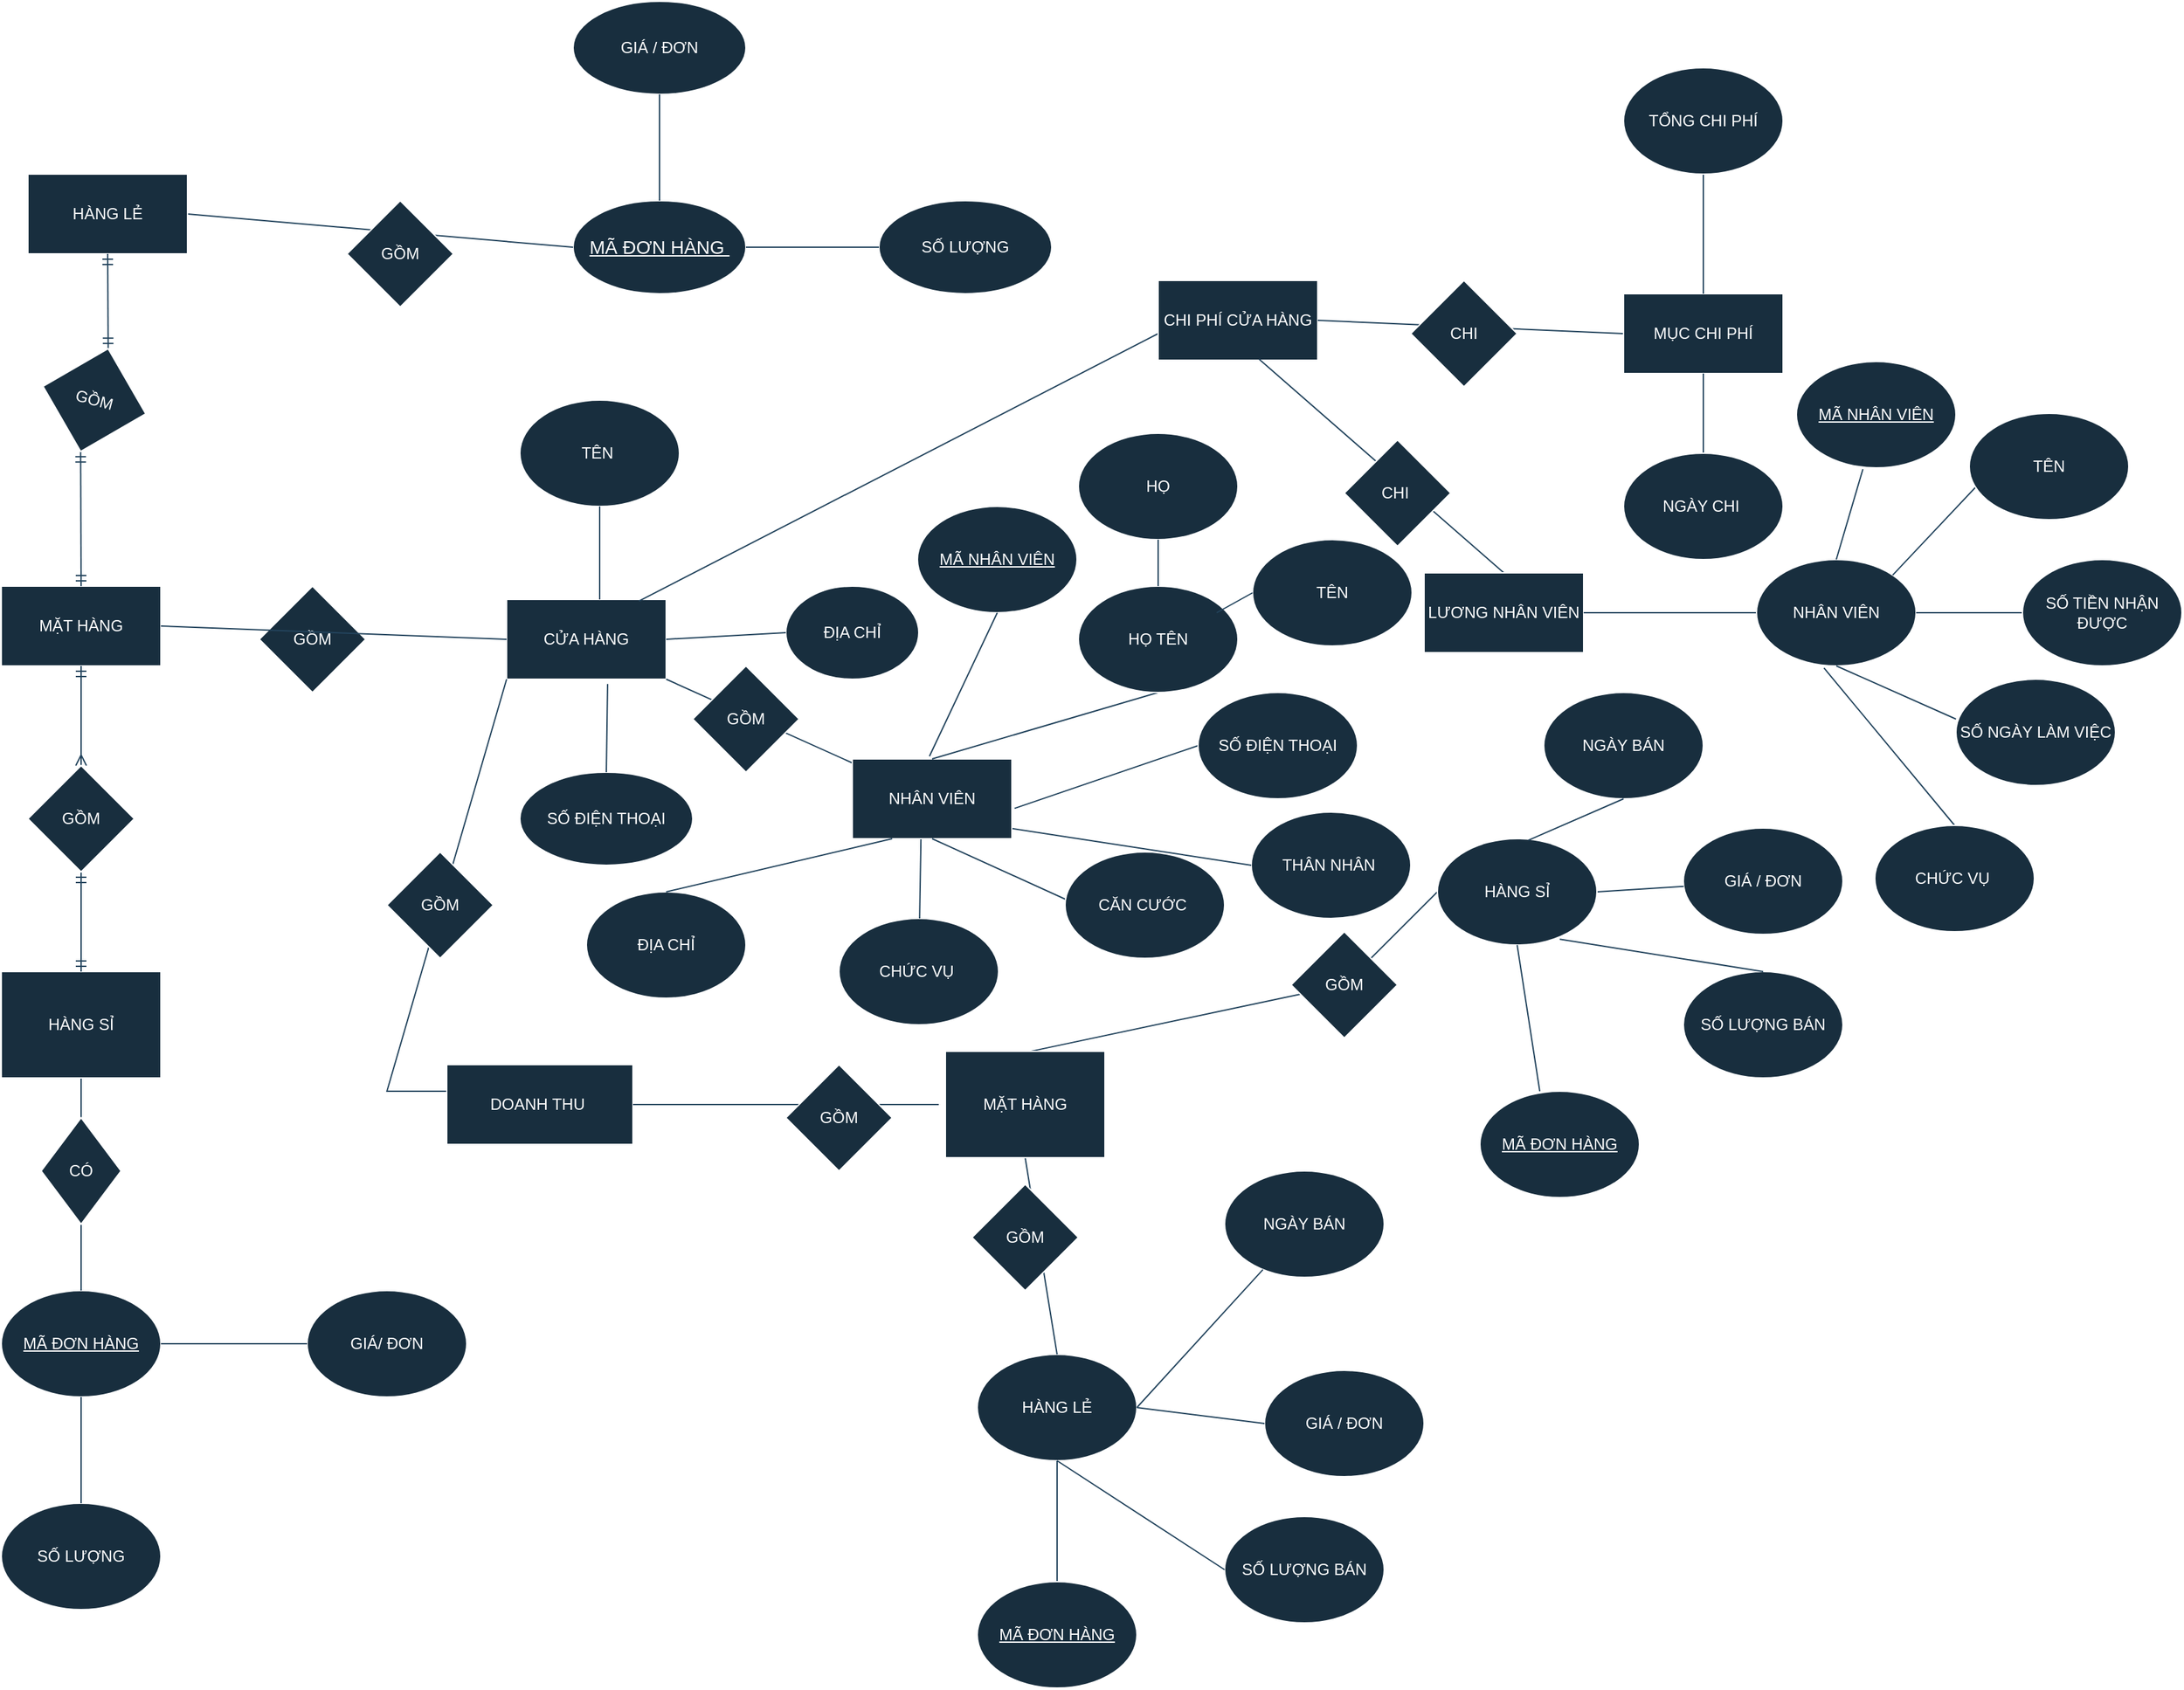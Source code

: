 <mxfile version="24.0.4" type="github">
  <diagram id="R2lEEEUBdFMjLlhIrx00" name="Page-1">
    <mxGraphModel dx="2382" dy="1903" grid="1" gridSize="9" guides="1" tooltips="1" connect="1" arrows="1" fold="1" page="1" pageScale="1" pageWidth="700" pageHeight="1000" math="0" shadow="0" extFonts="Permanent Marker^https://fonts.googleapis.com/css?family=Permanent+Marker">
      <root>
        <mxCell id="0" />
        <mxCell id="1" parent="0" />
        <mxCell id="OaX4-HpNBxAJLAudrFUs-1" value="CỬA HÀNG" style="rounded=0;whiteSpace=wrap;html=1;labelBackgroundColor=none;fillColor=#182E3E;strokeColor=#FFFFFF;fontColor=#FFFFFF;" parent="1" vertex="1">
          <mxGeometry x="330" y="80" width="120" height="60" as="geometry" />
        </mxCell>
        <mxCell id="OaX4-HpNBxAJLAudrFUs-2" value="ĐỊA CHỈ" style="ellipse;whiteSpace=wrap;html=1;rounded=0;labelBackgroundColor=none;fillColor=#182E3E;strokeColor=#FFFFFF;fontColor=#FFFFFF;" parent="1" vertex="1">
          <mxGeometry x="540" y="70" width="100" height="70" as="geometry" />
        </mxCell>
        <mxCell id="OaX4-HpNBxAJLAudrFUs-8" value="TÊN&amp;nbsp;" style="ellipse;whiteSpace=wrap;html=1;rounded=0;labelBackgroundColor=none;fillColor=#182E3E;strokeColor=#FFFFFF;fontColor=#FFFFFF;" parent="1" vertex="1">
          <mxGeometry x="340" y="-70" width="120" height="80" as="geometry" />
        </mxCell>
        <mxCell id="OaX4-HpNBxAJLAudrFUs-10" value="SỐ ĐIỆN THOẠI" style="ellipse;whiteSpace=wrap;html=1;rounded=0;labelBackgroundColor=none;fillColor=#182E3E;strokeColor=#FFFFFF;fontColor=#FFFFFF;" parent="1" vertex="1">
          <mxGeometry x="340" y="210" width="130" height="70" as="geometry" />
        </mxCell>
        <mxCell id="OaX4-HpNBxAJLAudrFUs-13" value="" style="endArrow=none;html=1;rounded=0;entryX=0.5;entryY=0;entryDx=0;entryDy=0;exitX=0.633;exitY=1.06;exitDx=0;exitDy=0;exitPerimeter=0;labelBackgroundColor=none;strokeColor=#23445D;fontColor=default;" parent="1" source="OaX4-HpNBxAJLAudrFUs-1" target="OaX4-HpNBxAJLAudrFUs-10" edge="1">
          <mxGeometry width="50" height="50" relative="1" as="geometry">
            <mxPoint x="400" y="110" as="sourcePoint" />
            <mxPoint x="450" y="60" as="targetPoint" />
          </mxGeometry>
        </mxCell>
        <mxCell id="OaX4-HpNBxAJLAudrFUs-14" value="" style="endArrow=none;html=1;rounded=0;entryX=0;entryY=0.5;entryDx=0;entryDy=0;exitX=1;exitY=0.5;exitDx=0;exitDy=0;labelBackgroundColor=none;strokeColor=#23445D;fontColor=default;" parent="1" source="OaX4-HpNBxAJLAudrFUs-1" target="OaX4-HpNBxAJLAudrFUs-2" edge="1">
          <mxGeometry width="50" height="50" relative="1" as="geometry">
            <mxPoint x="440" y="110" as="sourcePoint" />
            <mxPoint x="450" y="60" as="targetPoint" />
          </mxGeometry>
        </mxCell>
        <mxCell id="OaX4-HpNBxAJLAudrFUs-15" value="" style="endArrow=none;html=1;rounded=0;entryX=0.5;entryY=1;entryDx=0;entryDy=0;labelBackgroundColor=none;strokeColor=#23445D;fontColor=default;" parent="1" target="OaX4-HpNBxAJLAudrFUs-8" edge="1">
          <mxGeometry width="50" height="50" relative="1" as="geometry">
            <mxPoint x="400" y="80" as="sourcePoint" />
            <mxPoint x="450" y="60" as="targetPoint" />
          </mxGeometry>
        </mxCell>
        <mxCell id="OaX4-HpNBxAJLAudrFUs-27" value="MẶT HÀNG" style="rounded=0;whiteSpace=wrap;html=1;labelBackgroundColor=none;fillColor=#182E3E;strokeColor=#FFFFFF;fontColor=#FFFFFF;" parent="1" vertex="1">
          <mxGeometry x="-50" y="70" width="120" height="60" as="geometry" />
        </mxCell>
        <mxCell id="OaX4-HpNBxAJLAudrFUs-36" value="MÃ ĐƠN HÀNG&amp;nbsp;" style="ellipse;whiteSpace=wrap;html=1;rounded=0;labelBackgroundColor=none;fillColor=#182E3E;strokeColor=#FFFFFF;fontColor=#FFFFFF;fontStyle=4;fontSize=14;" parent="1" vertex="1">
          <mxGeometry x="380" y="-220" width="130" height="70" as="geometry" />
        </mxCell>
        <mxCell id="OaX4-HpNBxAJLAudrFUs-38" value="GIÁ / ĐƠN" style="ellipse;whiteSpace=wrap;html=1;rounded=0;labelBackgroundColor=none;fillColor=#182E3E;strokeColor=#FFFFFF;fontColor=#FFFFFF;" parent="1" vertex="1">
          <mxGeometry x="380" y="-370" width="130" height="70" as="geometry" />
        </mxCell>
        <mxCell id="OaX4-HpNBxAJLAudrFUs-42" value="MÃ ĐƠN HÀNG" style="ellipse;whiteSpace=wrap;html=1;rounded=0;labelBackgroundColor=none;fillColor=#182E3E;strokeColor=#FFFFFF;fontColor=#FFFFFF;fontStyle=4" parent="1" vertex="1">
          <mxGeometry x="-50" y="600" width="120" height="80" as="geometry" />
        </mxCell>
        <mxCell id="OaX4-HpNBxAJLAudrFUs-44" value="GIÁ/ ĐƠN" style="ellipse;whiteSpace=wrap;html=1;rounded=0;labelBackgroundColor=none;fillColor=#182E3E;strokeColor=#FFFFFF;fontColor=#FFFFFF;" parent="1" vertex="1">
          <mxGeometry x="180" y="600" width="120" height="80" as="geometry" />
        </mxCell>
        <mxCell id="OaX4-HpNBxAJLAudrFUs-46" value="SỐ LƯỢNG" style="ellipse;whiteSpace=wrap;html=1;rounded=0;labelBackgroundColor=none;fillColor=#182E3E;strokeColor=#FFFFFF;fontColor=#FFFFFF;" parent="1" vertex="1">
          <mxGeometry x="-50" y="760" width="120" height="80" as="geometry" />
        </mxCell>
        <mxCell id="OaX4-HpNBxAJLAudrFUs-48" value="" style="endArrow=none;html=1;rounded=0;entryX=0.5;entryY=1;entryDx=0;entryDy=0;exitX=0.5;exitY=0;exitDx=0;exitDy=0;labelBackgroundColor=none;strokeColor=#23445D;fontColor=default;" parent="1" source="OaX4-HpNBxAJLAudrFUs-52" edge="1">
          <mxGeometry width="50" height="50" relative="1" as="geometry">
            <mxPoint x="10" y="510" as="sourcePoint" />
            <mxPoint x="10" y="440" as="targetPoint" />
            <Array as="points" />
          </mxGeometry>
        </mxCell>
        <mxCell id="OaX4-HpNBxAJLAudrFUs-50" value="" style="endArrow=none;html=1;rounded=0;exitX=1;exitY=0.5;exitDx=0;exitDy=0;entryX=0;entryY=0.5;entryDx=0;entryDy=0;labelBackgroundColor=none;strokeColor=#23445D;fontColor=default;" parent="1" source="OaX4-HpNBxAJLAudrFUs-42" target="OaX4-HpNBxAJLAudrFUs-44" edge="1">
          <mxGeometry width="50" height="50" relative="1" as="geometry">
            <mxPoint x="400" y="500" as="sourcePoint" />
            <mxPoint x="450" y="450" as="targetPoint" />
          </mxGeometry>
        </mxCell>
        <mxCell id="OaX4-HpNBxAJLAudrFUs-51" value="" style="endArrow=none;html=1;rounded=0;entryX=0.5;entryY=1;entryDx=0;entryDy=0;exitX=0.5;exitY=0;exitDx=0;exitDy=0;labelBackgroundColor=none;strokeColor=#23445D;fontColor=default;" parent="1" source="OaX4-HpNBxAJLAudrFUs-46" target="OaX4-HpNBxAJLAudrFUs-42" edge="1">
          <mxGeometry width="50" height="50" relative="1" as="geometry">
            <mxPoint x="10" y="670" as="sourcePoint" />
            <mxPoint x="450" y="450" as="targetPoint" />
          </mxGeometry>
        </mxCell>
        <mxCell id="OaX4-HpNBxAJLAudrFUs-53" value="" style="endArrow=none;html=1;rounded=0;entryX=0.5;entryY=1;entryDx=0;entryDy=0;exitX=0.5;exitY=0;exitDx=0;exitDy=0;labelBackgroundColor=none;strokeColor=#23445D;fontColor=default;" parent="1" source="OaX4-HpNBxAJLAudrFUs-42" target="OaX4-HpNBxAJLAudrFUs-52" edge="1">
          <mxGeometry width="50" height="50" relative="1" as="geometry">
            <mxPoint x="10" y="520" as="sourcePoint" />
            <mxPoint x="10" y="440" as="targetPoint" />
            <Array as="points" />
          </mxGeometry>
        </mxCell>
        <mxCell id="OaX4-HpNBxAJLAudrFUs-52" value="CÓ" style="rhombus;whiteSpace=wrap;html=1;labelBackgroundColor=none;fillColor=#182E3E;strokeColor=#FFFFFF;fontColor=#FFFFFF;" parent="1" vertex="1">
          <mxGeometry x="-20" y="470" width="60" height="80" as="geometry" />
        </mxCell>
        <mxCell id="OaX4-HpNBxAJLAudrFUs-54" value="SỐ LƯỢNG" style="ellipse;whiteSpace=wrap;html=1;rounded=0;labelBackgroundColor=none;fillColor=#182E3E;strokeColor=#FFFFFF;fontColor=#FFFFFF;" parent="1" vertex="1">
          <mxGeometry x="610" y="-220" width="130" height="70" as="geometry" />
        </mxCell>
        <mxCell id="OaX4-HpNBxAJLAudrFUs-56" value="" style="endArrow=none;html=1;rounded=0;exitX=1;exitY=0.5;exitDx=0;exitDy=0;entryX=0;entryY=0.5;entryDx=0;entryDy=0;labelBackgroundColor=none;strokeColor=#23445D;fontColor=default;" parent="1" target="OaX4-HpNBxAJLAudrFUs-36" edge="1" source="OaX4-HpNBxAJLAudrFUs-88">
          <mxGeometry width="50" height="50" relative="1" as="geometry">
            <mxPoint x="100" y="-185" as="sourcePoint" />
            <mxPoint x="450" y="-250" as="targetPoint" />
          </mxGeometry>
        </mxCell>
        <mxCell id="OaX4-HpNBxAJLAudrFUs-57" value="" style="endArrow=none;html=1;rounded=0;exitX=1;exitY=0.5;exitDx=0;exitDy=0;entryX=0;entryY=0.5;entryDx=0;entryDy=0;labelBackgroundColor=none;strokeColor=#23445D;fontColor=default;" parent="1" source="OaX4-HpNBxAJLAudrFUs-36" target="OaX4-HpNBxAJLAudrFUs-54" edge="1">
          <mxGeometry width="50" height="50" relative="1" as="geometry">
            <mxPoint x="400" y="-200" as="sourcePoint" />
            <mxPoint x="450" y="-250" as="targetPoint" />
          </mxGeometry>
        </mxCell>
        <mxCell id="OaX4-HpNBxAJLAudrFUs-58" value="" style="endArrow=none;html=1;rounded=0;entryX=0.5;entryY=1;entryDx=0;entryDy=0;labelBackgroundColor=none;strokeColor=#23445D;fontColor=default;" parent="1" source="OaX4-HpNBxAJLAudrFUs-36" target="OaX4-HpNBxAJLAudrFUs-38" edge="1">
          <mxGeometry width="50" height="50" relative="1" as="geometry">
            <mxPoint x="400" y="-200" as="sourcePoint" />
            <mxPoint x="450" y="-250" as="targetPoint" />
          </mxGeometry>
        </mxCell>
        <mxCell id="OaX4-HpNBxAJLAudrFUs-59" value="GỒM" style="rhombus;whiteSpace=wrap;html=1;labelBackgroundColor=none;fillColor=#182E3E;strokeColor=#FFFFFF;fontColor=#FFFFFF;" parent="1" vertex="1">
          <mxGeometry x="210" y="-220" width="80" height="80" as="geometry" />
        </mxCell>
        <mxCell id="OaX4-HpNBxAJLAudrFUs-61" value="" style="endArrow=none;html=1;rounded=0;entryX=0;entryY=1;entryDx=0;entryDy=0;labelBackgroundColor=none;strokeColor=#23445D;fontColor=default;" parent="1" target="OaX4-HpNBxAJLAudrFUs-1" edge="1">
          <mxGeometry width="50" height="50" relative="1" as="geometry">
            <mxPoint x="360" y="450" as="sourcePoint" />
            <mxPoint x="450" y="210" as="targetPoint" />
            <Array as="points">
              <mxPoint x="330" y="450" />
              <mxPoint x="240" y="450" />
            </Array>
          </mxGeometry>
        </mxCell>
        <mxCell id="OaX4-HpNBxAJLAudrFUs-62" value="DOANH THU&amp;nbsp;" style="rounded=0;whiteSpace=wrap;html=1;labelBackgroundColor=none;fillColor=#182E3E;strokeColor=#FFFFFF;fontColor=#FFFFFF;" parent="1" vertex="1">
          <mxGeometry x="285" y="430" width="140" height="60" as="geometry" />
        </mxCell>
        <mxCell id="OaX4-HpNBxAJLAudrFUs-65" value="SỐ LƯỢNG BÁN" style="ellipse;whiteSpace=wrap;html=1;labelBackgroundColor=none;fillColor=#182E3E;strokeColor=#FFFFFF;fontColor=#FFFFFF;" parent="1" vertex="1">
          <mxGeometry x="1215" y="360" width="120" height="80" as="geometry" />
        </mxCell>
        <mxCell id="OaX4-HpNBxAJLAudrFUs-66" value="" style="endArrow=none;html=1;rounded=0;entryX=0;entryY=0.5;entryDx=0;entryDy=0;exitX=1;exitY=0.5;exitDx=0;exitDy=0;labelBackgroundColor=none;strokeColor=#23445D;fontColor=default;" parent="1" source="OaX4-HpNBxAJLAudrFUs-62" edge="1">
          <mxGeometry width="50" height="50" relative="1" as="geometry">
            <mxPoint x="400" y="460" as="sourcePoint" />
            <mxPoint x="655" y="460" as="targetPoint" />
          </mxGeometry>
        </mxCell>
        <mxCell id="OaX4-HpNBxAJLAudrFUs-67" value="" style="endArrow=none;html=1;rounded=0;entryX=0.5;entryY=0;entryDx=0;entryDy=0;exitX=0.767;exitY=0.945;exitDx=0;exitDy=0;exitPerimeter=0;labelBackgroundColor=none;strokeColor=#23445D;fontColor=default;" parent="1" source="OaX4-HpNBxAJLAudrFUs-72" target="OaX4-HpNBxAJLAudrFUs-65" edge="1">
          <mxGeometry width="50" height="50" relative="1" as="geometry">
            <mxPoint x="400" y="460" as="sourcePoint" />
            <mxPoint x="450" y="410" as="targetPoint" />
          </mxGeometry>
        </mxCell>
        <mxCell id="OaX4-HpNBxAJLAudrFUs-68" value="NGÀY BÁN" style="ellipse;whiteSpace=wrap;html=1;labelBackgroundColor=none;fillColor=#182E3E;strokeColor=#FFFFFF;fontColor=#FFFFFF;" parent="1" vertex="1">
          <mxGeometry x="1110" y="150" width="120" height="80" as="geometry" />
        </mxCell>
        <mxCell id="OaX4-HpNBxAJLAudrFUs-69" value="" style="endArrow=none;html=1;rounded=0;entryX=0;entryY=0.5;entryDx=0;entryDy=0;labelBackgroundColor=none;strokeColor=#23445D;fontColor=default;" parent="1" source="OaX4-HpNBxAJLAudrFUs-83" target="OaX4-HpNBxAJLAudrFUs-72" edge="1">
          <mxGeometry width="50" height="50" relative="1" as="geometry">
            <mxPoint x="400" y="460" as="sourcePoint" />
            <mxPoint x="450" y="410" as="targetPoint" />
            <Array as="points" />
          </mxGeometry>
        </mxCell>
        <mxCell id="OaX4-HpNBxAJLAudrFUs-70" value="GIÁ / ĐƠN" style="ellipse;whiteSpace=wrap;html=1;labelBackgroundColor=none;fillColor=#182E3E;strokeColor=#FFFFFF;fontColor=#FFFFFF;" parent="1" vertex="1">
          <mxGeometry x="1215" y="252" width="120" height="80" as="geometry" />
        </mxCell>
        <mxCell id="OaX4-HpNBxAJLAudrFUs-71" value="" style="endArrow=none;html=1;rounded=0;exitX=1;exitY=0.5;exitDx=0;exitDy=0;labelBackgroundColor=none;strokeColor=#23445D;fontColor=default;" parent="1" source="OaX4-HpNBxAJLAudrFUs-72" target="OaX4-HpNBxAJLAudrFUs-70" edge="1">
          <mxGeometry width="50" height="50" relative="1" as="geometry">
            <mxPoint x="750" y="460" as="sourcePoint" />
            <mxPoint x="450" y="410" as="targetPoint" />
          </mxGeometry>
        </mxCell>
        <mxCell id="OaX4-HpNBxAJLAudrFUs-72" value="HÀNG SỈ" style="ellipse;whiteSpace=wrap;html=1;labelBackgroundColor=none;fillColor=#182E3E;strokeColor=#FFFFFF;fontColor=#FFFFFF;" parent="1" vertex="1">
          <mxGeometry x="1030" y="260" width="120" height="80" as="geometry" />
        </mxCell>
        <mxCell id="OaX4-HpNBxAJLAudrFUs-73" value="SỐ LƯỢNG BÁN" style="ellipse;whiteSpace=wrap;html=1;labelBackgroundColor=none;fillColor=#182E3E;strokeColor=#FFFFFF;fontColor=#FFFFFF;" parent="1" vertex="1">
          <mxGeometry x="870" y="770" width="120" height="80" as="geometry" />
        </mxCell>
        <mxCell id="OaX4-HpNBxAJLAudrFUs-74" value="NGÀY BÁN" style="ellipse;whiteSpace=wrap;html=1;labelBackgroundColor=none;fillColor=#182E3E;strokeColor=#FFFFFF;fontColor=#FFFFFF;" parent="1" vertex="1">
          <mxGeometry x="870" y="510" width="120" height="80" as="geometry" />
        </mxCell>
        <mxCell id="OaX4-HpNBxAJLAudrFUs-75" value="GIÁ / ĐƠN" style="ellipse;whiteSpace=wrap;html=1;labelBackgroundColor=none;fillColor=#182E3E;strokeColor=#FFFFFF;fontColor=#FFFFFF;" parent="1" vertex="1">
          <mxGeometry x="900" y="660" width="120" height="80" as="geometry" />
        </mxCell>
        <mxCell id="OaX4-HpNBxAJLAudrFUs-76" value="HÀNG LẺ" style="ellipse;whiteSpace=wrap;html=1;labelBackgroundColor=none;fillColor=#182E3E;strokeColor=#FFFFFF;fontColor=#FFFFFF;" parent="1" vertex="1">
          <mxGeometry x="684" y="648" width="120" height="80" as="geometry" />
        </mxCell>
        <mxCell id="OaX4-HpNBxAJLAudrFUs-77" value="" style="endArrow=none;html=1;rounded=0;entryX=0.5;entryY=1;entryDx=0;entryDy=0;exitX=0.5;exitY=0;exitDx=0;exitDy=0;labelBackgroundColor=none;strokeColor=#23445D;fontColor=default;" parent="1" source="OaX4-HpNBxAJLAudrFUs-76" edge="1">
          <mxGeometry width="50" height="50" relative="1" as="geometry">
            <mxPoint x="600" y="540" as="sourcePoint" />
            <mxPoint x="720" y="500" as="targetPoint" />
          </mxGeometry>
        </mxCell>
        <mxCell id="OaX4-HpNBxAJLAudrFUs-78" value="" style="endArrow=none;html=1;rounded=0;exitX=1;exitY=0.5;exitDx=0;exitDy=0;labelBackgroundColor=none;strokeColor=#23445D;fontColor=default;" parent="1" source="OaX4-HpNBxAJLAudrFUs-76" target="OaX4-HpNBxAJLAudrFUs-74" edge="1">
          <mxGeometry width="50" height="50" relative="1" as="geometry">
            <mxPoint x="600" y="540" as="sourcePoint" />
            <mxPoint x="650" y="490" as="targetPoint" />
          </mxGeometry>
        </mxCell>
        <mxCell id="OaX4-HpNBxAJLAudrFUs-79" value="" style="endArrow=none;html=1;rounded=0;entryX=0;entryY=0.5;entryDx=0;entryDy=0;exitX=1;exitY=0.5;exitDx=0;exitDy=0;labelBackgroundColor=none;strokeColor=#23445D;fontColor=default;" parent="1" source="OaX4-HpNBxAJLAudrFUs-76" target="OaX4-HpNBxAJLAudrFUs-75" edge="1">
          <mxGeometry width="50" height="50" relative="1" as="geometry">
            <mxPoint x="790" y="640" as="sourcePoint" />
            <mxPoint x="650" y="490" as="targetPoint" />
          </mxGeometry>
        </mxCell>
        <mxCell id="OaX4-HpNBxAJLAudrFUs-80" value="" style="endArrow=none;html=1;rounded=0;entryX=0;entryY=0.5;entryDx=0;entryDy=0;exitX=0.5;exitY=1;exitDx=0;exitDy=0;labelBackgroundColor=none;strokeColor=#23445D;fontColor=default;" parent="1" source="OaX4-HpNBxAJLAudrFUs-76" target="OaX4-HpNBxAJLAudrFUs-73" edge="1">
          <mxGeometry width="50" height="50" relative="1" as="geometry">
            <mxPoint x="600" y="640" as="sourcePoint" />
            <mxPoint x="650" y="590" as="targetPoint" />
          </mxGeometry>
        </mxCell>
        <mxCell id="OaX4-HpNBxAJLAudrFUs-81" value="GỒM" style="rhombus;whiteSpace=wrap;html=1;labelBackgroundColor=none;fillColor=#182E3E;strokeColor=#FFFFFF;fontColor=#FFFFFF;" parent="1" vertex="1">
          <mxGeometry x="240" y="270" width="80" height="80" as="geometry" />
        </mxCell>
        <mxCell id="OaX4-HpNBxAJLAudrFUs-82" value="GỒM" style="rhombus;whiteSpace=wrap;html=1;labelBackgroundColor=none;fillColor=#182E3E;strokeColor=#FFFFFF;fontColor=#FFFFFF;" parent="1" vertex="1">
          <mxGeometry x="540" y="430" width="80" height="80" as="geometry" />
        </mxCell>
        <mxCell id="OaX4-HpNBxAJLAudrFUs-84" value="" style="endArrow=none;html=1;rounded=0;labelBackgroundColor=none;strokeColor=#23445D;fontColor=default;" parent="1" target="OaX4-HpNBxAJLAudrFUs-83" edge="1">
          <mxGeometry width="50" height="50" relative="1" as="geometry">
            <mxPoint x="723.803" y="420.069" as="sourcePoint" />
            <mxPoint x="834" y="176" as="targetPoint" />
            <Array as="points" />
          </mxGeometry>
        </mxCell>
        <mxCell id="OaX4-HpNBxAJLAudrFUs-83" value="GỒM" style="rhombus;whiteSpace=wrap;html=1;labelBackgroundColor=none;fillColor=#182E3E;strokeColor=#FFFFFF;fontColor=#FFFFFF;" parent="1" vertex="1">
          <mxGeometry x="920" y="330" width="80" height="80" as="geometry" />
        </mxCell>
        <mxCell id="OaX4-HpNBxAJLAudrFUs-85" value="GỒM" style="rhombus;whiteSpace=wrap;html=1;labelBackgroundColor=none;fillColor=#182E3E;strokeColor=#FFFFFF;fontColor=#FFFFFF;" parent="1" vertex="1">
          <mxGeometry x="680" y="520" width="80" height="80" as="geometry" />
        </mxCell>
        <mxCell id="OaX4-HpNBxAJLAudrFUs-87" value="MẶT HÀNG" style="rounded=0;whiteSpace=wrap;html=1;labelBackgroundColor=none;fillColor=#182E3E;strokeColor=#FFFFFF;fontColor=#FFFFFF;" parent="1" vertex="1">
          <mxGeometry x="660" y="420" width="120" height="80" as="geometry" />
        </mxCell>
        <mxCell id="OaX4-HpNBxAJLAudrFUs-88" value="HÀNG LẺ" style="rounded=0;whiteSpace=wrap;html=1;labelBackgroundColor=none;fillColor=#182E3E;strokeColor=#FFFFFF;fontColor=#FFFFFF;" parent="1" vertex="1">
          <mxGeometry x="-30" y="-240" width="120" height="60" as="geometry" />
        </mxCell>
        <mxCell id="OaX4-HpNBxAJLAudrFUs-90" value="HÀNG SỈ" style="rounded=0;whiteSpace=wrap;html=1;labelBackgroundColor=none;fillColor=#182E3E;strokeColor=#FFFFFF;fontColor=#FFFFFF;" parent="1" vertex="1">
          <mxGeometry x="-50" y="360" width="120" height="80" as="geometry" />
        </mxCell>
        <mxCell id="OaX4-HpNBxAJLAudrFUs-91" value="" style="endArrow=none;html=1;rounded=0;exitX=0.83;exitY=0.02;exitDx=0;exitDy=0;exitPerimeter=0;labelBackgroundColor=none;strokeColor=#23445D;fontColor=default;" parent="1" source="OaX4-HpNBxAJLAudrFUs-1" edge="1">
          <mxGeometry width="50" height="50" relative="1" as="geometry">
            <mxPoint x="530" y="10" as="sourcePoint" />
            <mxPoint x="820" y="-120" as="targetPoint" />
            <Array as="points" />
          </mxGeometry>
        </mxCell>
        <mxCell id="OaX4-HpNBxAJLAudrFUs-93" value="CHI PHÍ CỬA HÀNG" style="rounded=0;whiteSpace=wrap;html=1;labelBackgroundColor=none;fillColor=#182E3E;strokeColor=#FFFFFF;fontColor=#FFFFFF;" parent="1" vertex="1">
          <mxGeometry x="820" y="-160" width="120" height="60" as="geometry" />
        </mxCell>
        <mxCell id="OaX4-HpNBxAJLAudrFUs-94" value="" style="endArrow=none;html=1;rounded=0;entryX=1;entryY=0.5;entryDx=0;entryDy=0;labelBackgroundColor=none;strokeColor=#23445D;fontColor=default;" parent="1" target="OaX4-HpNBxAJLAudrFUs-93" edge="1">
          <mxGeometry width="50" height="50" relative="1" as="geometry">
            <mxPoint x="1170" y="-120" as="sourcePoint" />
            <mxPoint x="820" y="-40" as="targetPoint" />
          </mxGeometry>
        </mxCell>
        <mxCell id="OaX4-HpNBxAJLAudrFUs-95" value="CHI" style="rhombus;whiteSpace=wrap;html=1;labelBackgroundColor=none;fillColor=#182E3E;strokeColor=#FFFFFF;fontColor=#FFFFFF;" parent="1" vertex="1">
          <mxGeometry x="1010" y="-160" width="80" height="80" as="geometry" />
        </mxCell>
        <mxCell id="OaX4-HpNBxAJLAudrFUs-96" value="MỤC CHI PHÍ" style="rounded=0;whiteSpace=wrap;html=1;labelBackgroundColor=none;fillColor=#182E3E;strokeColor=#FFFFFF;fontColor=#FFFFFF;" parent="1" vertex="1">
          <mxGeometry x="1170" y="-150" width="120" height="60" as="geometry" />
        </mxCell>
        <mxCell id="OaX4-HpNBxAJLAudrFUs-97" value="" style="endArrow=none;html=1;rounded=0;entryX=0.5;entryY=0;entryDx=0;entryDy=0;labelBackgroundColor=none;strokeColor=#23445D;fontColor=default;" parent="1" target="OaX4-HpNBxAJLAudrFUs-96" edge="1">
          <mxGeometry width="50" height="50" relative="1" as="geometry">
            <mxPoint x="1230" y="-240" as="sourcePoint" />
            <mxPoint x="820" y="-70" as="targetPoint" />
          </mxGeometry>
        </mxCell>
        <mxCell id="OaX4-HpNBxAJLAudrFUs-98" value="" style="endArrow=none;html=1;rounded=0;entryX=0.5;entryY=1;entryDx=0;entryDy=0;labelBackgroundColor=none;strokeColor=#23445D;fontColor=default;" parent="1" target="OaX4-HpNBxAJLAudrFUs-96" edge="1">
          <mxGeometry width="50" height="50" relative="1" as="geometry">
            <mxPoint x="1230" y="-10" as="sourcePoint" />
            <mxPoint x="820" y="-70" as="targetPoint" />
          </mxGeometry>
        </mxCell>
        <mxCell id="OaX4-HpNBxAJLAudrFUs-99" value="TỔNG CHI PHÍ" style="ellipse;whiteSpace=wrap;html=1;labelBackgroundColor=none;fillColor=#182E3E;strokeColor=#FFFFFF;fontColor=#FFFFFF;" parent="1" vertex="1">
          <mxGeometry x="1170" y="-320" width="120" height="80" as="geometry" />
        </mxCell>
        <mxCell id="OaX4-HpNBxAJLAudrFUs-100" value="NGÀY CHI&amp;nbsp;" style="ellipse;whiteSpace=wrap;html=1;labelBackgroundColor=none;fillColor=#182E3E;strokeColor=#FFFFFF;fontColor=#FFFFFF;" parent="1" vertex="1">
          <mxGeometry x="1170" y="-30" width="120" height="80" as="geometry" />
        </mxCell>
        <mxCell id="OaX4-HpNBxAJLAudrFUs-103" value="" style="endArrow=none;html=1;rounded=0;exitX=0.633;exitY=0.987;exitDx=0;exitDy=0;exitPerimeter=0;entryX=0.5;entryY=0;entryDx=0;entryDy=0;labelBackgroundColor=none;strokeColor=#23445D;fontColor=default;" parent="1" source="OaX4-HpNBxAJLAudrFUs-93" target="OaX4-HpNBxAJLAudrFUs-104" edge="1">
          <mxGeometry width="50" height="50" relative="1" as="geometry">
            <mxPoint x="1600" y="-120" as="sourcePoint" />
            <mxPoint x="1010" as="targetPoint" />
          </mxGeometry>
        </mxCell>
        <mxCell id="OaX4-HpNBxAJLAudrFUs-104" value="LƯƠNG NHÂN VIÊN" style="rounded=0;whiteSpace=wrap;html=1;labelBackgroundColor=none;fillColor=#182E3E;strokeColor=#FFFFFF;fontColor=#FFFFFF;" parent="1" vertex="1">
          <mxGeometry x="1020" y="60" width="120" height="60" as="geometry" />
        </mxCell>
        <mxCell id="OaX4-HpNBxAJLAudrFUs-105" value="" style="endArrow=none;html=1;rounded=0;labelBackgroundColor=none;strokeColor=#23445D;fontColor=default;" parent="1" edge="1">
          <mxGeometry width="50" height="50" relative="1" as="geometry">
            <mxPoint x="1140" y="90" as="sourcePoint" />
            <mxPoint x="1270" y="90" as="targetPoint" />
          </mxGeometry>
        </mxCell>
        <mxCell id="OaX4-HpNBxAJLAudrFUs-106" value="NHÂN VIÊN" style="ellipse;whiteSpace=wrap;html=1;labelBackgroundColor=none;fillColor=#182E3E;strokeColor=#FFFFFF;fontColor=#FFFFFF;" parent="1" vertex="1">
          <mxGeometry x="1270" y="50" width="120" height="80" as="geometry" />
        </mxCell>
        <mxCell id="OaX4-HpNBxAJLAudrFUs-107" value="" style="endArrow=none;html=1;rounded=0;labelBackgroundColor=none;strokeColor=#23445D;fontColor=default;" parent="1" edge="1">
          <mxGeometry width="50" height="50" relative="1" as="geometry">
            <mxPoint x="1390" y="90" as="sourcePoint" />
            <mxPoint x="1480" y="90" as="targetPoint" />
          </mxGeometry>
        </mxCell>
        <mxCell id="OaX4-HpNBxAJLAudrFUs-108" value="CHI&amp;nbsp;" style="rhombus;whiteSpace=wrap;html=1;labelBackgroundColor=none;fillColor=#182E3E;strokeColor=#FFFFFF;fontColor=#FFFFFF;" parent="1" vertex="1">
          <mxGeometry x="960" y="-40" width="80" height="80" as="geometry" />
        </mxCell>
        <mxCell id="OaX4-HpNBxAJLAudrFUs-109" value="" style="endArrow=none;html=1;rounded=0;entryX=1;entryY=0;entryDx=0;entryDy=0;labelBackgroundColor=none;strokeColor=#23445D;fontColor=default;" parent="1" target="OaX4-HpNBxAJLAudrFUs-106" edge="1">
          <mxGeometry width="50" height="50" relative="1" as="geometry">
            <mxPoint x="1440" y="-10" as="sourcePoint" />
            <mxPoint x="1330" y="30" as="targetPoint" />
          </mxGeometry>
        </mxCell>
        <mxCell id="OaX4-HpNBxAJLAudrFUs-110" value="" style="endArrow=none;html=1;rounded=0;exitX=0.5;exitY=1;exitDx=0;exitDy=0;labelBackgroundColor=none;strokeColor=#23445D;fontColor=default;" parent="1" source="OaX4-HpNBxAJLAudrFUs-106" edge="1">
          <mxGeometry width="50" height="50" relative="1" as="geometry">
            <mxPoint x="1280" y="80" as="sourcePoint" />
            <mxPoint x="1420" y="170" as="targetPoint" />
          </mxGeometry>
        </mxCell>
        <mxCell id="OaX4-HpNBxAJLAudrFUs-112" value="TÊN" style="ellipse;whiteSpace=wrap;html=1;labelBackgroundColor=none;fillColor=#182E3E;strokeColor=#FFFFFF;fontColor=#FFFFFF;" parent="1" vertex="1">
          <mxGeometry x="1430" y="-60" width="120" height="80" as="geometry" />
        </mxCell>
        <mxCell id="OaX4-HpNBxAJLAudrFUs-113" value="SỐ TIỀN NHẬN ĐƯỢC" style="ellipse;whiteSpace=wrap;html=1;labelBackgroundColor=none;fillColor=#182E3E;strokeColor=#FFFFFF;fontColor=#FFFFFF;" parent="1" vertex="1">
          <mxGeometry x="1470" y="50" width="120" height="80" as="geometry" />
        </mxCell>
        <mxCell id="OaX4-HpNBxAJLAudrFUs-114" value="SỐ NGÀY LÀM VIỆC" style="ellipse;whiteSpace=wrap;html=1;labelBackgroundColor=none;fillColor=#182E3E;strokeColor=#FFFFFF;fontColor=#FFFFFF;" parent="1" vertex="1">
          <mxGeometry x="1420" y="140" width="120" height="80" as="geometry" />
        </mxCell>
        <mxCell id="OaX4-HpNBxAJLAudrFUs-115" value="" style="endArrow=none;html=1;rounded=0;entryX=0.423;entryY=1.02;entryDx=0;entryDy=0;entryPerimeter=0;labelBackgroundColor=none;strokeColor=#23445D;fontColor=default;exitX=0.5;exitY=0;exitDx=0;exitDy=0;" parent="1" target="OaX4-HpNBxAJLAudrFUs-106" edge="1" source="OaX4-HpNBxAJLAudrFUs-116">
          <mxGeometry width="50" height="50" relative="1" as="geometry">
            <mxPoint x="1320" y="280" as="sourcePoint" />
            <mxPoint x="1290" y="130" as="targetPoint" />
          </mxGeometry>
        </mxCell>
        <mxCell id="OaX4-HpNBxAJLAudrFUs-116" value="CHỨC VỤ&amp;nbsp;" style="ellipse;whiteSpace=wrap;html=1;labelBackgroundColor=none;fillColor=#182E3E;strokeColor=#FFFFFF;fontColor=#FFFFFF;" parent="1" vertex="1">
          <mxGeometry x="1359" y="250" width="120" height="80" as="geometry" />
        </mxCell>
        <mxCell id="OaX4-HpNBxAJLAudrFUs-117" value="" style="endArrow=none;html=1;rounded=0;exitX=1;exitY=1;exitDx=0;exitDy=0;labelBackgroundColor=none;strokeColor=#23445D;fontColor=default;" parent="1" source="OaX4-HpNBxAJLAudrFUs-1" target="OaX4-HpNBxAJLAudrFUs-118" edge="1">
          <mxGeometry width="50" height="50" relative="1" as="geometry">
            <mxPoint x="510" y="80" as="sourcePoint" />
            <mxPoint x="550" y="200" as="targetPoint" />
          </mxGeometry>
        </mxCell>
        <mxCell id="OaX4-HpNBxAJLAudrFUs-118" value="NHÂN VIÊN" style="rounded=0;whiteSpace=wrap;html=1;labelBackgroundColor=none;fillColor=#182E3E;strokeColor=#FFFFFF;fontColor=#FFFFFF;" parent="1" vertex="1">
          <mxGeometry x="590" y="200" width="120" height="60" as="geometry" />
        </mxCell>
        <mxCell id="OaX4-HpNBxAJLAudrFUs-121" value="GỒM" style="rhombus;whiteSpace=wrap;html=1;labelBackgroundColor=none;fillColor=#182E3E;strokeColor=#FFFFFF;fontColor=#FFFFFF;" parent="1" vertex="1">
          <mxGeometry x="470" y="130" width="80" height="80" as="geometry" />
        </mxCell>
        <mxCell id="OaX4-HpNBxAJLAudrFUs-122" value="" style="endArrow=none;html=1;rounded=0;exitX=0.5;exitY=1;exitDx=0;exitDy=0;entryX=0.57;entryY=0.015;entryDx=0;entryDy=0;entryPerimeter=0;labelBackgroundColor=none;strokeColor=#23445D;fontColor=default;" parent="1" source="OaX4-HpNBxAJLAudrFUs-68" target="OaX4-HpNBxAJLAudrFUs-72" edge="1">
          <mxGeometry width="50" height="50" relative="1" as="geometry">
            <mxPoint x="1020" y="380" as="sourcePoint" />
            <mxPoint x="1070" y="330" as="targetPoint" />
          </mxGeometry>
        </mxCell>
        <mxCell id="OaX4-HpNBxAJLAudrFUs-123" value="" style="endArrow=none;html=1;rounded=0;entryX=1.017;entryY=0.62;entryDx=0;entryDy=0;entryPerimeter=0;exitX=0;exitY=0.5;exitDx=0;exitDy=0;labelBackgroundColor=none;strokeColor=#23445D;fontColor=default;" parent="1" source="OaX4-HpNBxAJLAudrFUs-127" target="OaX4-HpNBxAJLAudrFUs-118" edge="1">
          <mxGeometry width="50" height="50" relative="1" as="geometry">
            <mxPoint x="840" y="237" as="sourcePoint" />
            <mxPoint x="580" y="130" as="targetPoint" />
          </mxGeometry>
        </mxCell>
        <mxCell id="OaX4-HpNBxAJLAudrFUs-124" value="" style="endArrow=none;html=1;rounded=0;entryX=0.5;entryY=0;entryDx=0;entryDy=0;labelBackgroundColor=none;strokeColor=#23445D;fontColor=default;exitX=0.5;exitY=1;exitDx=0;exitDy=0;" parent="1" target="OaX4-HpNBxAJLAudrFUs-118" edge="1" source="OaX4-HpNBxAJLAudrFUs-126">
          <mxGeometry width="50" height="50" relative="1" as="geometry">
            <mxPoint x="740" y="130" as="sourcePoint" />
            <mxPoint x="580" y="130" as="targetPoint" />
          </mxGeometry>
        </mxCell>
        <mxCell id="OaX4-HpNBxAJLAudrFUs-125" value="" style="endArrow=none;html=1;rounded=0;entryX=0.5;entryY=1;entryDx=0;entryDy=0;labelBackgroundColor=none;strokeColor=#23445D;fontColor=default;" parent="1" target="OaX4-HpNBxAJLAudrFUs-118" edge="1">
          <mxGeometry width="50" height="50" relative="1" as="geometry">
            <mxPoint x="760" y="310" as="sourcePoint" />
            <mxPoint x="580" y="130" as="targetPoint" />
          </mxGeometry>
        </mxCell>
        <mxCell id="OaX4-HpNBxAJLAudrFUs-126" value="HỌ TÊN" style="ellipse;whiteSpace=wrap;html=1;labelBackgroundColor=none;fillColor=#182E3E;strokeColor=#FFFFFF;fontColor=#FFFFFF;" parent="1" vertex="1">
          <mxGeometry x="760" y="70" width="120" height="80" as="geometry" />
        </mxCell>
        <mxCell id="OaX4-HpNBxAJLAudrFUs-127" value="SỐ ĐIỆN THOẠI" style="ellipse;whiteSpace=wrap;html=1;labelBackgroundColor=none;fillColor=#182E3E;strokeColor=#FFFFFF;fontColor=#FFFFFF;" parent="1" vertex="1">
          <mxGeometry x="850" y="150" width="120" height="80" as="geometry" />
        </mxCell>
        <mxCell id="OaX4-HpNBxAJLAudrFUs-128" value="CĂN CƯỚC&amp;nbsp;" style="ellipse;whiteSpace=wrap;html=1;labelBackgroundColor=none;fillColor=#182E3E;strokeColor=#FFFFFF;fontColor=#FFFFFF;" parent="1" vertex="1">
          <mxGeometry x="750" y="270" width="120" height="80" as="geometry" />
        </mxCell>
        <mxCell id="OaX4-HpNBxAJLAudrFUs-129" value="ĐỊA CHỈ" style="ellipse;whiteSpace=wrap;html=1;labelBackgroundColor=none;fillColor=#182E3E;strokeColor=#FFFFFF;fontColor=#FFFFFF;" parent="1" vertex="1">
          <mxGeometry x="390" y="300" width="120" height="80" as="geometry" />
        </mxCell>
        <mxCell id="OaX4-HpNBxAJLAudrFUs-131" value="" style="endArrow=none;html=1;rounded=0;entryX=0.25;entryY=1;entryDx=0;entryDy=0;exitX=0.5;exitY=0;exitDx=0;exitDy=0;labelBackgroundColor=none;strokeColor=#23445D;fontColor=default;" parent="1" source="OaX4-HpNBxAJLAudrFUs-129" target="OaX4-HpNBxAJLAudrFUs-118" edge="1">
          <mxGeometry width="50" height="50" relative="1" as="geometry">
            <mxPoint x="530" y="280" as="sourcePoint" />
            <mxPoint x="580" y="230" as="targetPoint" />
          </mxGeometry>
        </mxCell>
        <mxCell id="OaX4-HpNBxAJLAudrFUs-132" value="CHỨC VỤ&amp;nbsp;" style="ellipse;whiteSpace=wrap;html=1;labelBackgroundColor=none;fillColor=#182E3E;strokeColor=#FFFFFF;fontColor=#FFFFFF;" parent="1" vertex="1">
          <mxGeometry x="580" y="320" width="120" height="80" as="geometry" />
        </mxCell>
        <mxCell id="OaX4-HpNBxAJLAudrFUs-133" value="" style="endArrow=none;html=1;rounded=0;entryX=0.43;entryY=1.007;entryDx=0;entryDy=0;entryPerimeter=0;labelBackgroundColor=none;strokeColor=#23445D;fontColor=default;" parent="1" source="OaX4-HpNBxAJLAudrFUs-132" target="OaX4-HpNBxAJLAudrFUs-118" edge="1">
          <mxGeometry width="50" height="50" relative="1" as="geometry">
            <mxPoint x="530" y="380" as="sourcePoint" />
            <mxPoint x="580" y="330" as="targetPoint" />
          </mxGeometry>
        </mxCell>
        <mxCell id="OaX4-HpNBxAJLAudrFUs-134" value="THÂN NHÂN&amp;nbsp;" style="ellipse;whiteSpace=wrap;html=1;labelBackgroundColor=none;fillColor=#182E3E;strokeColor=#FFFFFF;fontColor=#FFFFFF;" parent="1" vertex="1">
          <mxGeometry x="890" y="240" width="120" height="80" as="geometry" />
        </mxCell>
        <mxCell id="OaX4-HpNBxAJLAudrFUs-135" value="" style="endArrow=none;html=1;rounded=0;entryX=0;entryY=0.5;entryDx=0;entryDy=0;exitX=1.003;exitY=0.873;exitDx=0;exitDy=0;exitPerimeter=0;labelBackgroundColor=none;strokeColor=#23445D;fontColor=default;" parent="1" source="OaX4-HpNBxAJLAudrFUs-118" target="OaX4-HpNBxAJLAudrFUs-134" edge="1">
          <mxGeometry width="50" height="50" relative="1" as="geometry">
            <mxPoint x="530" y="280" as="sourcePoint" />
            <mxPoint x="580" y="230" as="targetPoint" />
          </mxGeometry>
        </mxCell>
        <mxCell id="HUm4G19TqvyZcy05r_Xh-2" value="" style="endArrow=none;html=1;rounded=0;strokeColor=#23445D;entryX=0.5;entryY=1;entryDx=0;entryDy=0;" edge="1" parent="1" target="OaX4-HpNBxAJLAudrFUs-72">
          <mxGeometry width="50" height="50" relative="1" as="geometry">
            <mxPoint x="1107" y="450" as="sourcePoint" />
            <mxPoint x="770" y="225" as="targetPoint" />
          </mxGeometry>
        </mxCell>
        <mxCell id="HUm4G19TqvyZcy05r_Xh-3" value="MÃ ĐƠN HÀNG" style="ellipse;whiteSpace=wrap;html=1;strokeColor=#FFFFFF;fontColor=#FFFFFF;fillColor=#182E3E;fontStyle=4" vertex="1" parent="1">
          <mxGeometry x="1062" y="450" width="120" height="80" as="geometry" />
        </mxCell>
        <mxCell id="HUm4G19TqvyZcy05r_Xh-4" value="" style="endArrow=none;html=1;rounded=0;strokeColor=#23445D;entryX=0.5;entryY=1;entryDx=0;entryDy=0;exitX=0.5;exitY=0;exitDx=0;exitDy=0;" edge="1" parent="1" source="HUm4G19TqvyZcy05r_Xh-5" target="OaX4-HpNBxAJLAudrFUs-76">
          <mxGeometry width="50" height="50" relative="1" as="geometry">
            <mxPoint x="666" y="828" as="sourcePoint" />
            <mxPoint x="770" y="558" as="targetPoint" />
          </mxGeometry>
        </mxCell>
        <mxCell id="HUm4G19TqvyZcy05r_Xh-5" value="MÃ ĐƠN HÀNG" style="ellipse;whiteSpace=wrap;html=1;strokeColor=#FFFFFF;fontColor=#FFFFFF;fillColor=#182E3E;fontStyle=4" vertex="1" parent="1">
          <mxGeometry x="684" y="819" width="120" height="80" as="geometry" />
        </mxCell>
        <mxCell id="HUm4G19TqvyZcy05r_Xh-6" value="" style="endArrow=none;html=1;rounded=0;strokeColor=#23445D;entryX=0.5;entryY=0;entryDx=0;entryDy=0;" edge="1" parent="1" target="OaX4-HpNBxAJLAudrFUs-106">
          <mxGeometry width="50" height="50" relative="1" as="geometry">
            <mxPoint x="1350" y="-18" as="sourcePoint" />
            <mxPoint x="770" y="225" as="targetPoint" />
          </mxGeometry>
        </mxCell>
        <mxCell id="HUm4G19TqvyZcy05r_Xh-7" value="MÃ NHÂN VIÊN" style="ellipse;whiteSpace=wrap;html=1;strokeColor=#FFFFFF;fontColor=#FFFFFF;fillColor=#182E3E;fontStyle=4" vertex="1" parent="1">
          <mxGeometry x="1300" y="-99" width="120" height="80" as="geometry" />
        </mxCell>
        <mxCell id="HUm4G19TqvyZcy05r_Xh-8" value="MÃ NHÂN VIÊN" style="ellipse;whiteSpace=wrap;html=1;strokeColor=#FFFFFF;fontColor=#FFFFFF;fillColor=#182E3E;fontStyle=4" vertex="1" parent="1">
          <mxGeometry x="639" y="10" width="120" height="80" as="geometry" />
        </mxCell>
        <mxCell id="HUm4G19TqvyZcy05r_Xh-9" value="" style="endArrow=none;html=1;rounded=0;strokeColor=#23445D;entryX=0.5;entryY=1;entryDx=0;entryDy=0;" edge="1" parent="1" target="HUm4G19TqvyZcy05r_Xh-8">
          <mxGeometry width="50" height="50" relative="1" as="geometry">
            <mxPoint x="648" y="198" as="sourcePoint" />
            <mxPoint x="770" y="-108" as="targetPoint" />
          </mxGeometry>
        </mxCell>
        <mxCell id="HUm4G19TqvyZcy05r_Xh-12" value="HỌ" style="ellipse;whiteSpace=wrap;html=1;strokeColor=#FFFFFF;fontColor=#FFFFFF;fillColor=#182E3E;" vertex="1" parent="1">
          <mxGeometry x="760" y="-45" width="120" height="80" as="geometry" />
        </mxCell>
        <mxCell id="HUm4G19TqvyZcy05r_Xh-13" value="TÊN" style="ellipse;whiteSpace=wrap;html=1;strokeColor=#FFFFFF;fontColor=#FFFFFF;fillColor=#182E3E;" vertex="1" parent="1">
          <mxGeometry x="891" y="35" width="120" height="80" as="geometry" />
        </mxCell>
        <mxCell id="HUm4G19TqvyZcy05r_Xh-14" value="" style="endArrow=none;html=1;rounded=0;strokeColor=#23445D;entryX=0.5;entryY=1;entryDx=0;entryDy=0;exitX=0.5;exitY=0;exitDx=0;exitDy=0;" edge="1" parent="1" source="OaX4-HpNBxAJLAudrFUs-126" target="HUm4G19TqvyZcy05r_Xh-12">
          <mxGeometry width="50" height="50" relative="1" as="geometry">
            <mxPoint x="720" y="239" as="sourcePoint" />
            <mxPoint x="770" y="189" as="targetPoint" />
          </mxGeometry>
        </mxCell>
        <mxCell id="HUm4G19TqvyZcy05r_Xh-15" value="" style="endArrow=none;html=1;rounded=0;strokeColor=#23445D;entryX=0;entryY=0.5;entryDx=0;entryDy=0;" edge="1" parent="1" target="HUm4G19TqvyZcy05r_Xh-13">
          <mxGeometry width="50" height="50" relative="1" as="geometry">
            <mxPoint x="864" y="90" as="sourcePoint" />
            <mxPoint x="770" y="189" as="targetPoint" />
          </mxGeometry>
        </mxCell>
        <mxCell id="HUm4G19TqvyZcy05r_Xh-24" value="GỒM" style="rhombus;whiteSpace=wrap;html=1;labelBackgroundColor=none;fillColor=#182E3E;strokeColor=#FFFFFF;fontColor=#FFFFFF;" vertex="1" parent="1">
          <mxGeometry x="144" y="70" width="80" height="80" as="geometry" />
        </mxCell>
        <mxCell id="HUm4G19TqvyZcy05r_Xh-26" value="" style="endArrow=none;html=1;rounded=0;strokeColor=#23445D;exitX=1;exitY=0.5;exitDx=0;exitDy=0;entryX=0;entryY=0.5;entryDx=0;entryDy=0;" edge="1" parent="1" source="OaX4-HpNBxAJLAudrFUs-27" target="OaX4-HpNBxAJLAudrFUs-1">
          <mxGeometry width="50" height="50" relative="1" as="geometry">
            <mxPoint x="108" y="77" as="sourcePoint" />
            <mxPoint x="158" y="27" as="targetPoint" />
          </mxGeometry>
        </mxCell>
        <mxCell id="HUm4G19TqvyZcy05r_Xh-27" value="" style="fontSize=12;html=1;endArrow=ERmandOne;startArrow=ERmandOne;rounded=0;strokeColor=#23445D;exitX=0.5;exitY=0;exitDx=0;exitDy=0;entryX=0.5;entryY=1;entryDx=0;entryDy=0;" edge="1" parent="1" source="OaX4-HpNBxAJLAudrFUs-35" target="OaX4-HpNBxAJLAudrFUs-88">
          <mxGeometry width="100" height="100" relative="1" as="geometry">
            <mxPoint x="90" y="109" as="sourcePoint" />
            <mxPoint x="-27" y="-216" as="targetPoint" />
          </mxGeometry>
        </mxCell>
        <mxCell id="HUm4G19TqvyZcy05r_Xh-29" value="" style="fontSize=12;html=1;endArrow=ERmandOne;startArrow=ERmandOne;rounded=0;strokeColor=#23445D;exitX=0.5;exitY=1;exitDx=0;exitDy=0;endFill=0;" edge="1" parent="1" source="OaX4-HpNBxAJLAudrFUs-34" target="OaX4-HpNBxAJLAudrFUs-90">
          <mxGeometry width="100" height="100" relative="1" as="geometry">
            <mxPoint x="90" y="604" as="sourcePoint" />
            <mxPoint x="190" y="504" as="targetPoint" />
          </mxGeometry>
        </mxCell>
        <mxCell id="HUm4G19TqvyZcy05r_Xh-32" value="" style="fontSize=12;html=1;endArrow=ERmandOne;startArrow=ERmandOne;rounded=0;strokeColor=#23445D;exitX=0.5;exitY=0;exitDx=0;exitDy=0;entryX=0.5;entryY=1;entryDx=0;entryDy=0;" edge="1" parent="1" source="OaX4-HpNBxAJLAudrFUs-27" target="OaX4-HpNBxAJLAudrFUs-35">
          <mxGeometry width="100" height="100" relative="1" as="geometry">
            <mxPoint x="10" y="70" as="sourcePoint" />
            <mxPoint x="30" y="-180" as="targetPoint" />
          </mxGeometry>
        </mxCell>
        <mxCell id="OaX4-HpNBxAJLAudrFUs-35" value="GỒM" style="rhombus;whiteSpace=wrap;html=1;labelBackgroundColor=none;fillColor=#182E3E;strokeColor=#FFFFFF;fontColor=#FFFFFF;rotation=15;" parent="1" vertex="1">
          <mxGeometry x="-20" y="-110" width="80" height="80" as="geometry" />
        </mxCell>
        <mxCell id="HUm4G19TqvyZcy05r_Xh-33" value="" style="fontSize=12;html=1;endArrow=ERmany;startArrow=ERmandOne;rounded=0;strokeColor=#23445D;exitX=0.5;exitY=1;exitDx=0;exitDy=0;endFill=0;" edge="1" parent="1" source="OaX4-HpNBxAJLAudrFUs-27" target="OaX4-HpNBxAJLAudrFUs-34">
          <mxGeometry width="100" height="100" relative="1" as="geometry">
            <mxPoint x="10" y="130" as="sourcePoint" />
            <mxPoint x="10" y="360" as="targetPoint" />
          </mxGeometry>
        </mxCell>
        <mxCell id="OaX4-HpNBxAJLAudrFUs-34" value="GỒM" style="rhombus;whiteSpace=wrap;html=1;labelBackgroundColor=none;fillColor=#182E3E;strokeColor=#FFFFFF;fontColor=#FFFFFF;" parent="1" vertex="1">
          <mxGeometry x="-30" y="205" width="80" height="80" as="geometry" />
        </mxCell>
      </root>
    </mxGraphModel>
  </diagram>
</mxfile>
